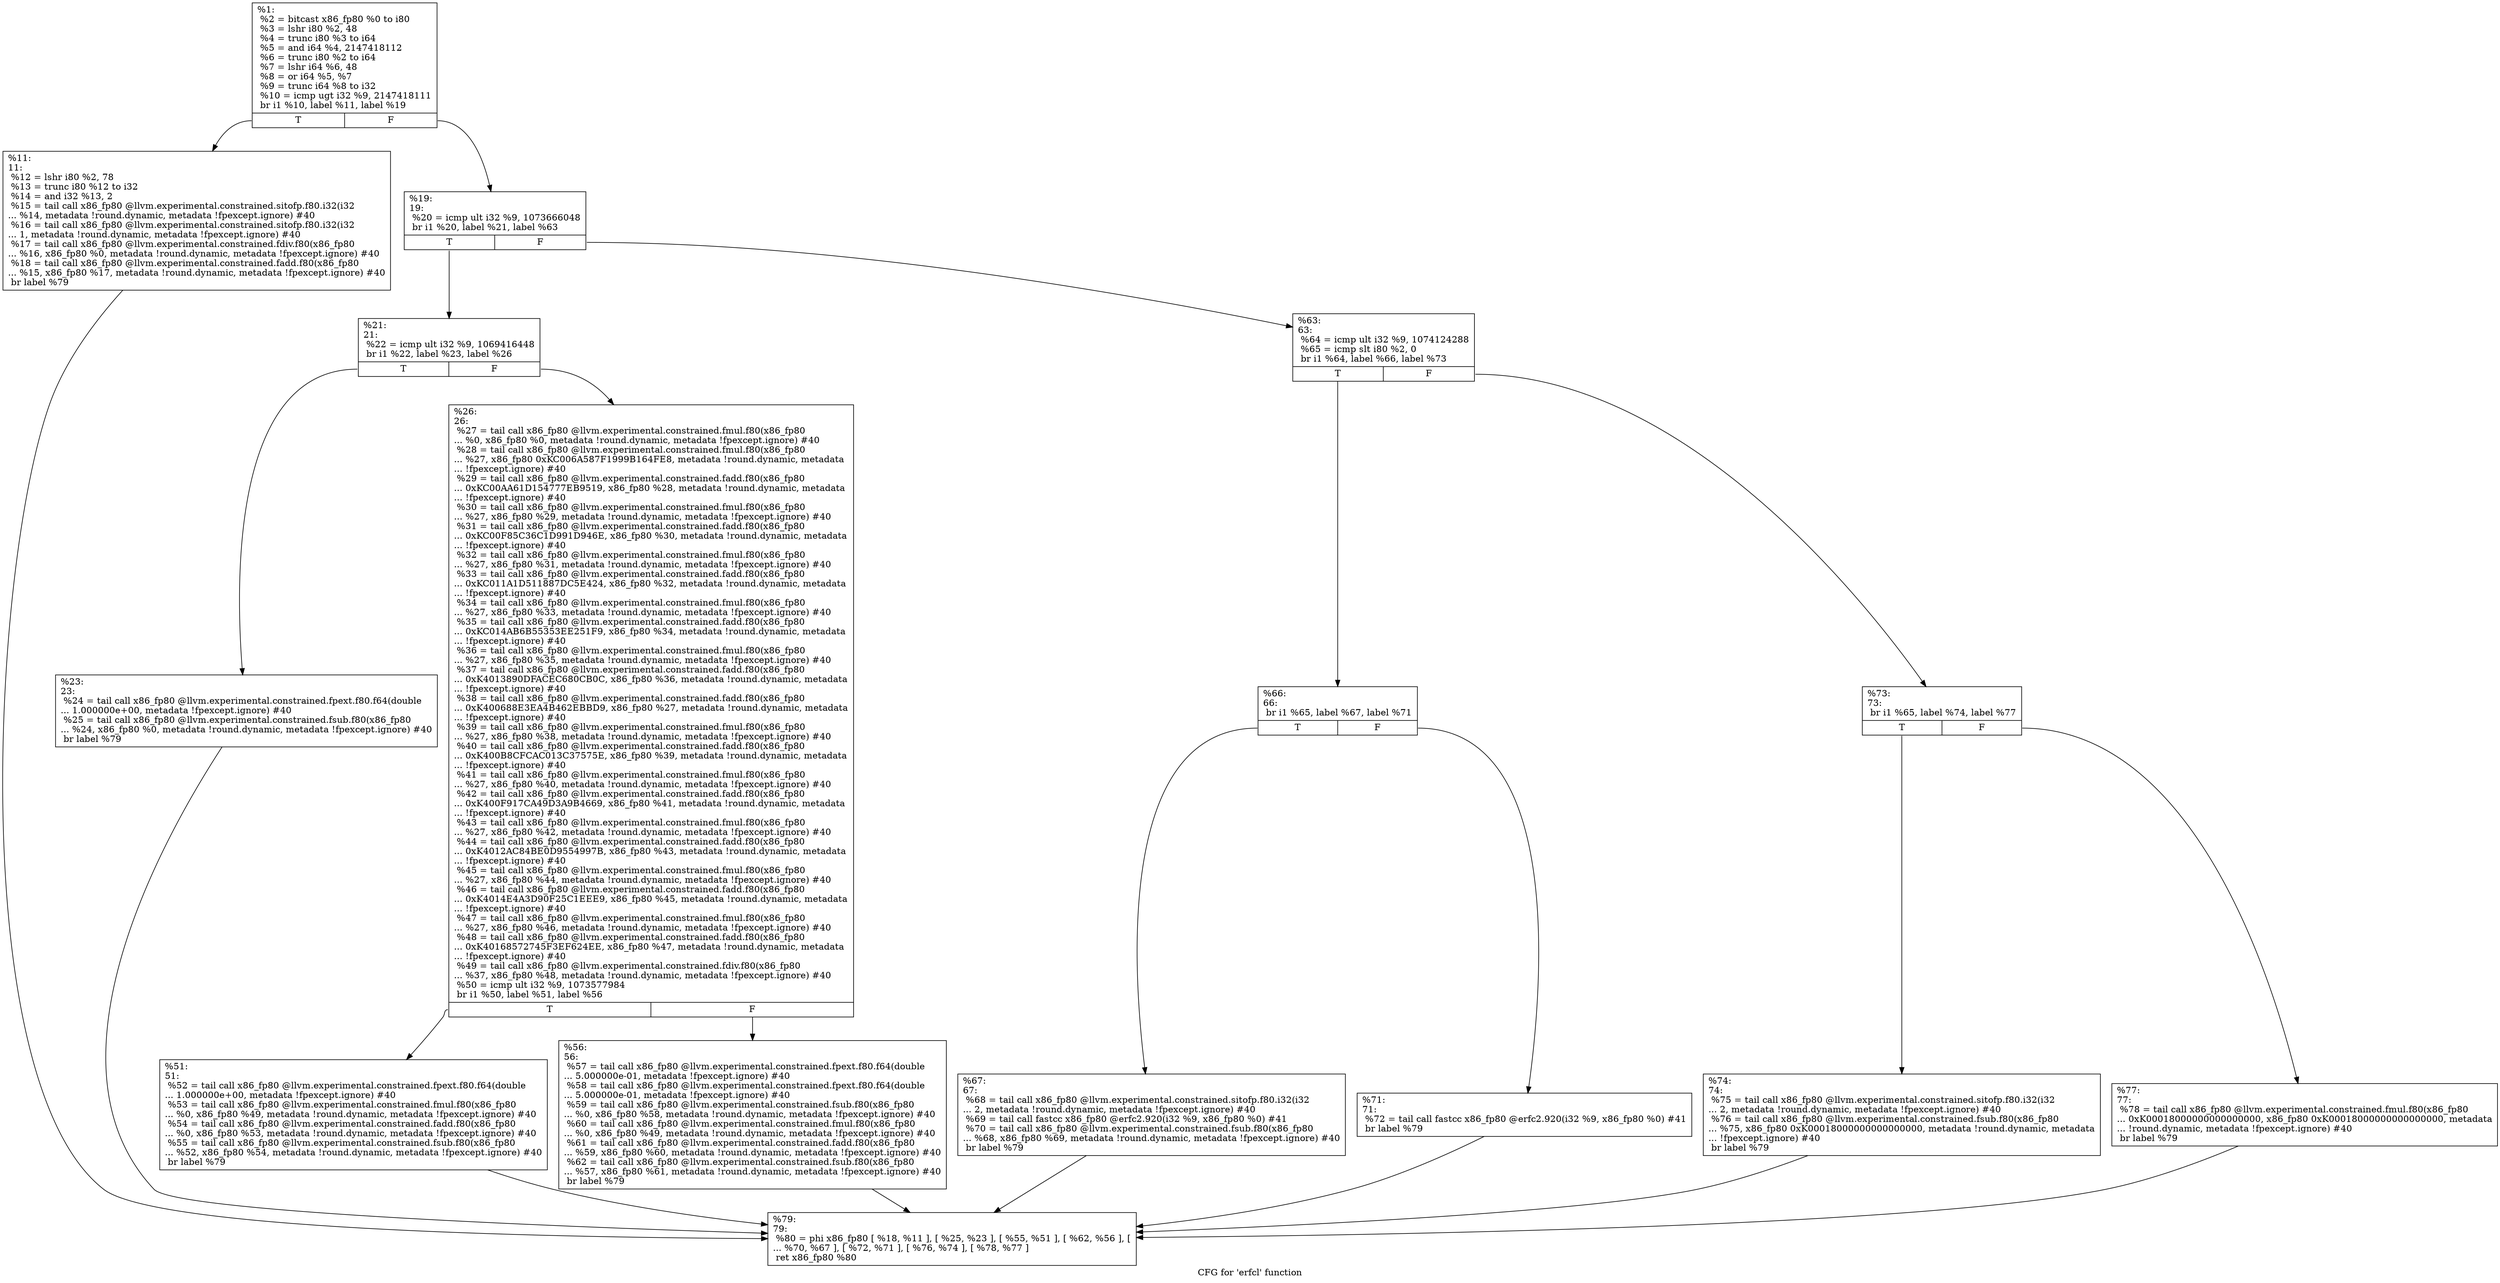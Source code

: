 digraph "CFG for 'erfcl' function" {
	label="CFG for 'erfcl' function";

	Node0x1f5a6e0 [shape=record,label="{%1:\l  %2 = bitcast x86_fp80 %0 to i80\l  %3 = lshr i80 %2, 48\l  %4 = trunc i80 %3 to i64\l  %5 = and i64 %4, 2147418112\l  %6 = trunc i80 %2 to i64\l  %7 = lshr i64 %6, 48\l  %8 = or i64 %5, %7\l  %9 = trunc i64 %8 to i32\l  %10 = icmp ugt i32 %9, 2147418111\l  br i1 %10, label %11, label %19\l|{<s0>T|<s1>F}}"];
	Node0x1f5a6e0:s0 -> Node0x1f638e0;
	Node0x1f5a6e0:s1 -> Node0x1f63930;
	Node0x1f638e0 [shape=record,label="{%11:\l11:                                               \l  %12 = lshr i80 %2, 78\l  %13 = trunc i80 %12 to i32\l  %14 = and i32 %13, 2\l  %15 = tail call x86_fp80 @llvm.experimental.constrained.sitofp.f80.i32(i32\l... %14, metadata !round.dynamic, metadata !fpexcept.ignore) #40\l  %16 = tail call x86_fp80 @llvm.experimental.constrained.sitofp.f80.i32(i32\l... 1, metadata !round.dynamic, metadata !fpexcept.ignore) #40\l  %17 = tail call x86_fp80 @llvm.experimental.constrained.fdiv.f80(x86_fp80\l... %16, x86_fp80 %0, metadata !round.dynamic, metadata !fpexcept.ignore) #40\l  %18 = tail call x86_fp80 @llvm.experimental.constrained.fadd.f80(x86_fp80\l... %15, x86_fp80 %17, metadata !round.dynamic, metadata !fpexcept.ignore) #40\l  br label %79\l}"];
	Node0x1f638e0 -> Node0x1f63d40;
	Node0x1f63930 [shape=record,label="{%19:\l19:                                               \l  %20 = icmp ult i32 %9, 1073666048\l  br i1 %20, label %21, label %63\l|{<s0>T|<s1>F}}"];
	Node0x1f63930:s0 -> Node0x1f63980;
	Node0x1f63930:s1 -> Node0x1f63b10;
	Node0x1f63980 [shape=record,label="{%21:\l21:                                               \l  %22 = icmp ult i32 %9, 1069416448\l  br i1 %22, label %23, label %26\l|{<s0>T|<s1>F}}"];
	Node0x1f63980:s0 -> Node0x1f639d0;
	Node0x1f63980:s1 -> Node0x1f63a20;
	Node0x1f639d0 [shape=record,label="{%23:\l23:                                               \l  %24 = tail call x86_fp80 @llvm.experimental.constrained.fpext.f80.f64(double\l... 1.000000e+00, metadata !fpexcept.ignore) #40\l  %25 = tail call x86_fp80 @llvm.experimental.constrained.fsub.f80(x86_fp80\l... %24, x86_fp80 %0, metadata !round.dynamic, metadata !fpexcept.ignore) #40\l  br label %79\l}"];
	Node0x1f639d0 -> Node0x1f63d40;
	Node0x1f63a20 [shape=record,label="{%26:\l26:                                               \l  %27 = tail call x86_fp80 @llvm.experimental.constrained.fmul.f80(x86_fp80\l... %0, x86_fp80 %0, metadata !round.dynamic, metadata !fpexcept.ignore) #40\l  %28 = tail call x86_fp80 @llvm.experimental.constrained.fmul.f80(x86_fp80\l... %27, x86_fp80 0xKC006A587F1999B164FE8, metadata !round.dynamic, metadata\l... !fpexcept.ignore) #40\l  %29 = tail call x86_fp80 @llvm.experimental.constrained.fadd.f80(x86_fp80\l... 0xKC00AA61D154777EB9519, x86_fp80 %28, metadata !round.dynamic, metadata\l... !fpexcept.ignore) #40\l  %30 = tail call x86_fp80 @llvm.experimental.constrained.fmul.f80(x86_fp80\l... %27, x86_fp80 %29, metadata !round.dynamic, metadata !fpexcept.ignore) #40\l  %31 = tail call x86_fp80 @llvm.experimental.constrained.fadd.f80(x86_fp80\l... 0xKC00F85C36C1D991D946E, x86_fp80 %30, metadata !round.dynamic, metadata\l... !fpexcept.ignore) #40\l  %32 = tail call x86_fp80 @llvm.experimental.constrained.fmul.f80(x86_fp80\l... %27, x86_fp80 %31, metadata !round.dynamic, metadata !fpexcept.ignore) #40\l  %33 = tail call x86_fp80 @llvm.experimental.constrained.fadd.f80(x86_fp80\l... 0xKC011A1D511887DC5E424, x86_fp80 %32, metadata !round.dynamic, metadata\l... !fpexcept.ignore) #40\l  %34 = tail call x86_fp80 @llvm.experimental.constrained.fmul.f80(x86_fp80\l... %27, x86_fp80 %33, metadata !round.dynamic, metadata !fpexcept.ignore) #40\l  %35 = tail call x86_fp80 @llvm.experimental.constrained.fadd.f80(x86_fp80\l... 0xKC014AB6B55353EE251F9, x86_fp80 %34, metadata !round.dynamic, metadata\l... !fpexcept.ignore) #40\l  %36 = tail call x86_fp80 @llvm.experimental.constrained.fmul.f80(x86_fp80\l... %27, x86_fp80 %35, metadata !round.dynamic, metadata !fpexcept.ignore) #40\l  %37 = tail call x86_fp80 @llvm.experimental.constrained.fadd.f80(x86_fp80\l... 0xK4013890DFACEC680CB0C, x86_fp80 %36, metadata !round.dynamic, metadata\l... !fpexcept.ignore) #40\l  %38 = tail call x86_fp80 @llvm.experimental.constrained.fadd.f80(x86_fp80\l... 0xK400688E3EA4B462EBBD9, x86_fp80 %27, metadata !round.dynamic, metadata\l... !fpexcept.ignore) #40\l  %39 = tail call x86_fp80 @llvm.experimental.constrained.fmul.f80(x86_fp80\l... %27, x86_fp80 %38, metadata !round.dynamic, metadata !fpexcept.ignore) #40\l  %40 = tail call x86_fp80 @llvm.experimental.constrained.fadd.f80(x86_fp80\l... 0xK400B8CFCAC013C37575E, x86_fp80 %39, metadata !round.dynamic, metadata\l... !fpexcept.ignore) #40\l  %41 = tail call x86_fp80 @llvm.experimental.constrained.fmul.f80(x86_fp80\l... %27, x86_fp80 %40, metadata !round.dynamic, metadata !fpexcept.ignore) #40\l  %42 = tail call x86_fp80 @llvm.experimental.constrained.fadd.f80(x86_fp80\l... 0xK400F917CA49D3A9B4669, x86_fp80 %41, metadata !round.dynamic, metadata\l... !fpexcept.ignore) #40\l  %43 = tail call x86_fp80 @llvm.experimental.constrained.fmul.f80(x86_fp80\l... %27, x86_fp80 %42, metadata !round.dynamic, metadata !fpexcept.ignore) #40\l  %44 = tail call x86_fp80 @llvm.experimental.constrained.fadd.f80(x86_fp80\l... 0xK4012AC84BE0D9554997B, x86_fp80 %43, metadata !round.dynamic, metadata\l... !fpexcept.ignore) #40\l  %45 = tail call x86_fp80 @llvm.experimental.constrained.fmul.f80(x86_fp80\l... %27, x86_fp80 %44, metadata !round.dynamic, metadata !fpexcept.ignore) #40\l  %46 = tail call x86_fp80 @llvm.experimental.constrained.fadd.f80(x86_fp80\l... 0xK4014E4A3D90F25C1EEE9, x86_fp80 %45, metadata !round.dynamic, metadata\l... !fpexcept.ignore) #40\l  %47 = tail call x86_fp80 @llvm.experimental.constrained.fmul.f80(x86_fp80\l... %27, x86_fp80 %46, metadata !round.dynamic, metadata !fpexcept.ignore) #40\l  %48 = tail call x86_fp80 @llvm.experimental.constrained.fadd.f80(x86_fp80\l... 0xK40168572745F3EF624EE, x86_fp80 %47, metadata !round.dynamic, metadata\l... !fpexcept.ignore) #40\l  %49 = tail call x86_fp80 @llvm.experimental.constrained.fdiv.f80(x86_fp80\l... %37, x86_fp80 %48, metadata !round.dynamic, metadata !fpexcept.ignore) #40\l  %50 = icmp ult i32 %9, 1073577984\l  br i1 %50, label %51, label %56\l|{<s0>T|<s1>F}}"];
	Node0x1f63a20:s0 -> Node0x1f63a70;
	Node0x1f63a20:s1 -> Node0x1f63ac0;
	Node0x1f63a70 [shape=record,label="{%51:\l51:                                               \l  %52 = tail call x86_fp80 @llvm.experimental.constrained.fpext.f80.f64(double\l... 1.000000e+00, metadata !fpexcept.ignore) #40\l  %53 = tail call x86_fp80 @llvm.experimental.constrained.fmul.f80(x86_fp80\l... %0, x86_fp80 %49, metadata !round.dynamic, metadata !fpexcept.ignore) #40\l  %54 = tail call x86_fp80 @llvm.experimental.constrained.fadd.f80(x86_fp80\l... %0, x86_fp80 %53, metadata !round.dynamic, metadata !fpexcept.ignore) #40\l  %55 = tail call x86_fp80 @llvm.experimental.constrained.fsub.f80(x86_fp80\l... %52, x86_fp80 %54, metadata !round.dynamic, metadata !fpexcept.ignore) #40\l  br label %79\l}"];
	Node0x1f63a70 -> Node0x1f63d40;
	Node0x1f63ac0 [shape=record,label="{%56:\l56:                                               \l  %57 = tail call x86_fp80 @llvm.experimental.constrained.fpext.f80.f64(double\l... 5.000000e-01, metadata !fpexcept.ignore) #40\l  %58 = tail call x86_fp80 @llvm.experimental.constrained.fpext.f80.f64(double\l... 5.000000e-01, metadata !fpexcept.ignore) #40\l  %59 = tail call x86_fp80 @llvm.experimental.constrained.fsub.f80(x86_fp80\l... %0, x86_fp80 %58, metadata !round.dynamic, metadata !fpexcept.ignore) #40\l  %60 = tail call x86_fp80 @llvm.experimental.constrained.fmul.f80(x86_fp80\l... %0, x86_fp80 %49, metadata !round.dynamic, metadata !fpexcept.ignore) #40\l  %61 = tail call x86_fp80 @llvm.experimental.constrained.fadd.f80(x86_fp80\l... %59, x86_fp80 %60, metadata !round.dynamic, metadata !fpexcept.ignore) #40\l  %62 = tail call x86_fp80 @llvm.experimental.constrained.fsub.f80(x86_fp80\l... %57, x86_fp80 %61, metadata !round.dynamic, metadata !fpexcept.ignore) #40\l  br label %79\l}"];
	Node0x1f63ac0 -> Node0x1f63d40;
	Node0x1f63b10 [shape=record,label="{%63:\l63:                                               \l  %64 = icmp ult i32 %9, 1074124288\l  %65 = icmp slt i80 %2, 0\l  br i1 %64, label %66, label %73\l|{<s0>T|<s1>F}}"];
	Node0x1f63b10:s0 -> Node0x1f63b60;
	Node0x1f63b10:s1 -> Node0x1f63c50;
	Node0x1f63b60 [shape=record,label="{%66:\l66:                                               \l  br i1 %65, label %67, label %71\l|{<s0>T|<s1>F}}"];
	Node0x1f63b60:s0 -> Node0x1f63bb0;
	Node0x1f63b60:s1 -> Node0x1f63c00;
	Node0x1f63bb0 [shape=record,label="{%67:\l67:                                               \l  %68 = tail call x86_fp80 @llvm.experimental.constrained.sitofp.f80.i32(i32\l... 2, metadata !round.dynamic, metadata !fpexcept.ignore) #40\l  %69 = tail call fastcc x86_fp80 @erfc2.920(i32 %9, x86_fp80 %0) #41\l  %70 = tail call x86_fp80 @llvm.experimental.constrained.fsub.f80(x86_fp80\l... %68, x86_fp80 %69, metadata !round.dynamic, metadata !fpexcept.ignore) #40\l  br label %79\l}"];
	Node0x1f63bb0 -> Node0x1f63d40;
	Node0x1f63c00 [shape=record,label="{%71:\l71:                                               \l  %72 = tail call fastcc x86_fp80 @erfc2.920(i32 %9, x86_fp80 %0) #41\l  br label %79\l}"];
	Node0x1f63c00 -> Node0x1f63d40;
	Node0x1f63c50 [shape=record,label="{%73:\l73:                                               \l  br i1 %65, label %74, label %77\l|{<s0>T|<s1>F}}"];
	Node0x1f63c50:s0 -> Node0x1f63ca0;
	Node0x1f63c50:s1 -> Node0x1f63cf0;
	Node0x1f63ca0 [shape=record,label="{%74:\l74:                                               \l  %75 = tail call x86_fp80 @llvm.experimental.constrained.sitofp.f80.i32(i32\l... 2, metadata !round.dynamic, metadata !fpexcept.ignore) #40\l  %76 = tail call x86_fp80 @llvm.experimental.constrained.fsub.f80(x86_fp80\l... %75, x86_fp80 0xK00018000000000000000, metadata !round.dynamic, metadata\l... !fpexcept.ignore) #40\l  br label %79\l}"];
	Node0x1f63ca0 -> Node0x1f63d40;
	Node0x1f63cf0 [shape=record,label="{%77:\l77:                                               \l  %78 = tail call x86_fp80 @llvm.experimental.constrained.fmul.f80(x86_fp80\l... 0xK00018000000000000000, x86_fp80 0xK00018000000000000000, metadata\l... !round.dynamic, metadata !fpexcept.ignore) #40\l  br label %79\l}"];
	Node0x1f63cf0 -> Node0x1f63d40;
	Node0x1f63d40 [shape=record,label="{%79:\l79:                                               \l  %80 = phi x86_fp80 [ %18, %11 ], [ %25, %23 ], [ %55, %51 ], [ %62, %56 ], [\l... %70, %67 ], [ %72, %71 ], [ %76, %74 ], [ %78, %77 ]\l  ret x86_fp80 %80\l}"];
}
